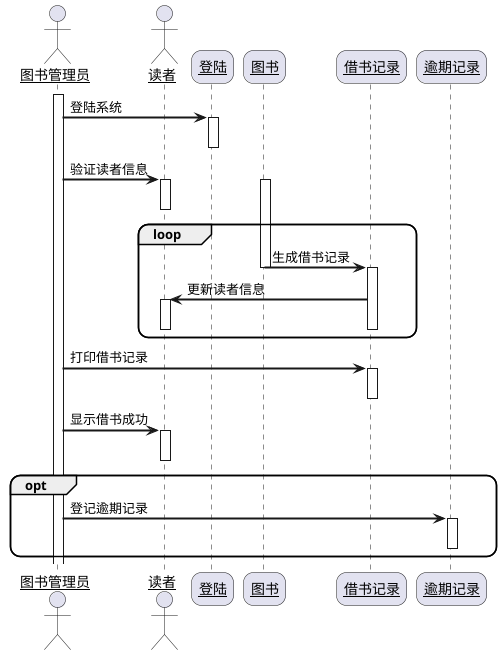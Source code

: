 @startuml
skinparam sequenceArrowThickness 2
skinparam roundcorner 20
skinparam maxmessagesize 60
skinparam sequenceParticipant underline
actor 图书管理员
actor "读者" as a
participant "登陆" as b
participant "图书" as c
participant "借书记录" as d
participant "逾期记录" as e

activate 图书管理员
图书管理员 -> b: 登陆系统
activate b
deactivate b
图书管理员 -> a: 验证读者信息
activate a
deactivate a
loop
activate c
c-> d: 生成借书记录
deactivate c
activate d
d-> a:更新读者信息
activate a
deactivate d
deactivate a
end
图书管理员 -> d:打印借书记录
activate d
deactivate d

图书管理员->a: 显示借书成功
activate a
deactivate a
opt
图书管理员 -> e:登记逾期记录
activate e
deactivate e
end
@enduml